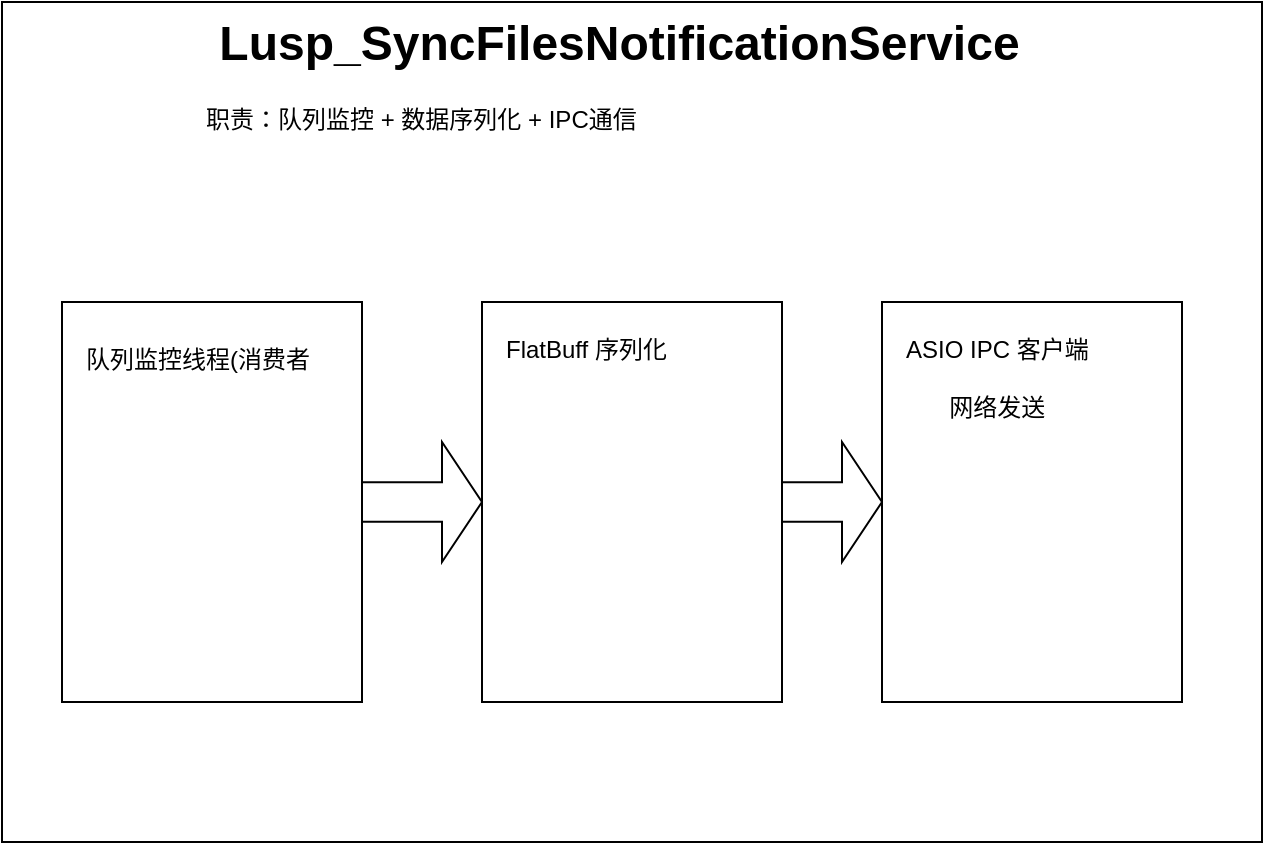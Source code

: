 <mxfile version="26.0.7">
  <diagram name="分层架构图" id="layered-architecture-20250623">
    <mxGraphModel dx="1114" dy="785" grid="1" gridSize="10" guides="1" tooltips="1" connect="1" arrows="1" fold="1" page="1" pageScale="1" pageWidth="1600" pageHeight="1200" math="0" shadow="0">
      <root>
        <mxCell id="0" />
        <mxCell id="1" parent="0" />
        <mxCell id="e56cp1ZwvUcCsVKMdBaw-1" value="" style="rounded=0;whiteSpace=wrap;html=1;" vertex="1" parent="1">
          <mxGeometry x="260" y="70" width="630" height="420" as="geometry" />
        </mxCell>
        <mxCell id="e56cp1ZwvUcCsVKMdBaw-3" value="&lt;h1 style=&quot;margin-top: 0px;&quot;&gt;&amp;nbsp;Lusp_SyncFilesNotificationService&lt;/h1&gt;&lt;p&gt;职责：队列监控 + 数据序列化 + IPC通信&lt;/p&gt;" style="text;html=1;whiteSpace=wrap;overflow=hidden;rounded=0;" vertex="1" parent="1">
          <mxGeometry x="360" y="70" width="430" height="140" as="geometry" />
        </mxCell>
        <mxCell id="e56cp1ZwvUcCsVKMdBaw-6" value="" style="rounded=0;whiteSpace=wrap;html=1;" vertex="1" parent="1">
          <mxGeometry x="700" y="220" width="150" height="200" as="geometry" />
        </mxCell>
        <mxCell id="e56cp1ZwvUcCsVKMdBaw-7" value="" style="rounded=0;whiteSpace=wrap;html=1;" vertex="1" parent="1">
          <mxGeometry x="500" y="220" width="150" height="200" as="geometry" />
        </mxCell>
        <mxCell id="e56cp1ZwvUcCsVKMdBaw-8" value="" style="rounded=0;whiteSpace=wrap;html=1;" vertex="1" parent="1">
          <mxGeometry x="290" y="220" width="150" height="200" as="geometry" />
        </mxCell>
        <mxCell id="e56cp1ZwvUcCsVKMdBaw-9" value="队列监控线程(消费者" style="text;html=1;whiteSpace=wrap;overflow=hidden;rounded=0;" vertex="1" parent="1">
          <mxGeometry x="300" y="235" width="130" height="140" as="geometry" />
        </mxCell>
        <mxCell id="e56cp1ZwvUcCsVKMdBaw-10" value="&lt;span style=&quot;text-align: center;&quot;&gt;FlatBuff 序列化&lt;/span&gt;" style="text;html=1;whiteSpace=wrap;overflow=hidden;rounded=0;" vertex="1" parent="1">
          <mxGeometry x="510" y="230" width="130" height="150" as="geometry" />
        </mxCell>
        <mxCell id="e56cp1ZwvUcCsVKMdBaw-11" value="&lt;div style=&quot;text-align: center;&quot;&gt;&lt;span style=&quot;background-color: transparent;&quot;&gt;ASIO IPC 客户端&lt;/span&gt;&lt;/div&gt;&lt;div style=&quot;text-align: center;&quot;&gt;&lt;span style=&quot;background-color: transparent;&quot;&gt;&lt;br&gt;&lt;/span&gt;&lt;/div&gt;&lt;div style=&quot;text-align: center;&quot;&gt;&lt;span style=&quot;background-color: transparent;&quot;&gt;网络发送&lt;/span&gt;&lt;/div&gt;" style="text;html=1;whiteSpace=wrap;overflow=hidden;rounded=0;" vertex="1" parent="1">
          <mxGeometry x="710" y="230" width="130" height="150" as="geometry" />
        </mxCell>
        <mxCell id="e56cp1ZwvUcCsVKMdBaw-19" value="" style="html=1;shadow=0;dashed=0;align=center;verticalAlign=middle;shape=mxgraph.arrows2.arrow;dy=0.67;dx=20;notch=0;" vertex="1" parent="1">
          <mxGeometry x="650" y="290" width="50" height="60" as="geometry" />
        </mxCell>
        <mxCell id="e56cp1ZwvUcCsVKMdBaw-20" value="" style="html=1;shadow=0;dashed=0;align=center;verticalAlign=middle;shape=mxgraph.arrows2.arrow;dy=0.67;dx=20;notch=0;" vertex="1" parent="1">
          <mxGeometry x="440" y="290" width="60" height="60" as="geometry" />
        </mxCell>
      </root>
    </mxGraphModel>
  </diagram>
</mxfile>
